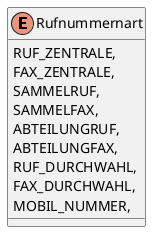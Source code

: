 @startuml
enum Rufnummernart {
    RUF_ZENTRALE,
    FAX_ZENTRALE,
    SAMMELRUF,
    SAMMELFAX,
    ABTEILUNGRUF,
    ABTEILUNGFAX,
    RUF_DURCHWAHL,
    FAX_DURCHWAHL,
    MOBIL_NUMMER,
}
@enduml
